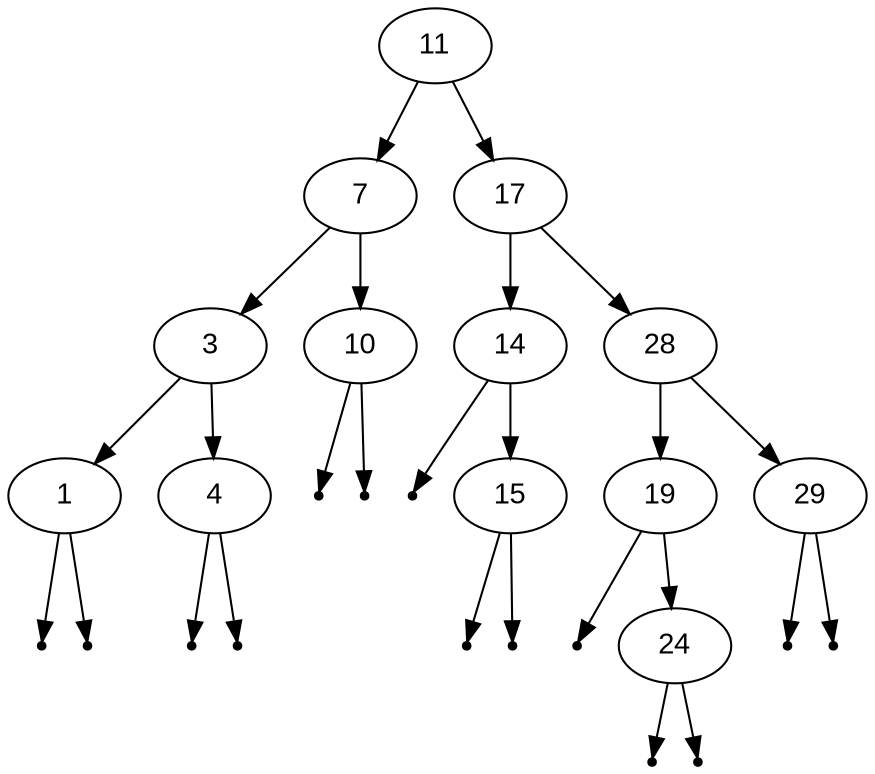 digraph BST {
    node [fontname="Arial"];
    11 -> 7;
    7 -> 3;
    3 -> 1;
    null14 [shape=point];
    1 -> null14;
    null15 [shape=point];
    1 -> null15;
    3 -> 4;
    null16 [shape=point];
    4 -> null16;
    null17 [shape=point];
    4 -> null17;
    7 -> 10;
    null18 [shape=point];
    10 -> null18;
    null19 [shape=point];
    10 -> null19;
    11 -> 17;
    17 -> 14;
    null20 [shape=point];
    14 -> null20;
    14 -> 15;
    null21 [shape=point];
    15 -> null21;
    null22 [shape=point];
    15 -> null22;
    17 -> 28;
    28 -> 19;
    null23 [shape=point];
    19 -> null23;
    19 -> 24;
    null24 [shape=point];
    24 -> null24;
    null25 [shape=point];
    24 -> null25;
    28 -> 29;
    null26 [shape=point];
    29 -> null26;
    null27 [shape=point];
    29 -> null27;
}
